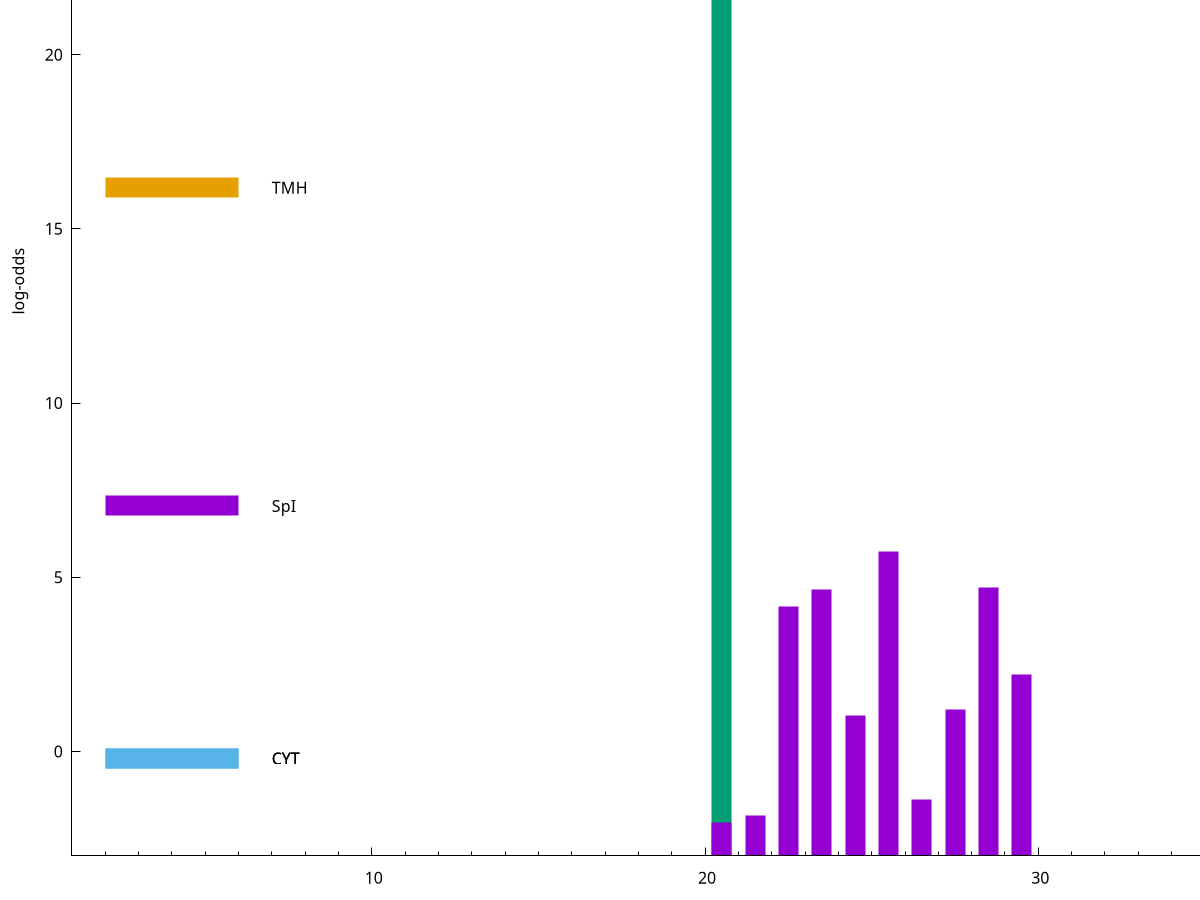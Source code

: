 set title "LipoP predictions for SRR4017833.gff"
set size 2., 1.4
set xrange [1:70] 
set mxtics 10
set yrange [-3:30]
set y2range [0:33]
set ylabel "log-odds"
set term postscript eps color solid "Helvetica" 30
set output "SRR4017833.gff.eps"
set arrow from 2,24.9951 to 6,24.9951 nohead lt 2 lw 20
set label "SpII" at 7,24.9951
set arrow from 2,16.183 to 6,16.183 nohead lt 4 lw 20
set label "TMH" at 7,16.183
set arrow from 2,7.04588 to 6,7.04588 nohead lt 1 lw 20
set label "SpI" at 7,7.04588
set arrow from 2,-0.200913 to 6,-0.200913 nohead lt 3 lw 20
set label "CYT" at 7,-0.200913
set arrow from 2,-0.200913 to 6,-0.200913 nohead lt 3 lw 20
set label "CYT" at 7,-0.200913
set arrow from 2,24.9951 to 6,24.9951 nohead lt 2 lw 20
set label "SpII" at 7,24.9951
# NOTE: The scores below are the log-odds scores with the threshold
# NOTE: subtracted (a hack to make gnuplot make the histogram all
# NOTE: look nice).
plot "-" axes x1y2 title "" with impulses lt 2 lw 20, "-" axes x1y2 title "" with impulses lt 1 lw 20
20.500000 27.995100
e
25.500000 8.742720
28.500000 7.700220
23.500000 7.634270
22.500000 7.151430
29.500000 5.198670
27.500000 4.196440
24.500000 4.021350
26.500000 1.623460
21.500000 1.146640
20.500000 0.972030
e
exit
